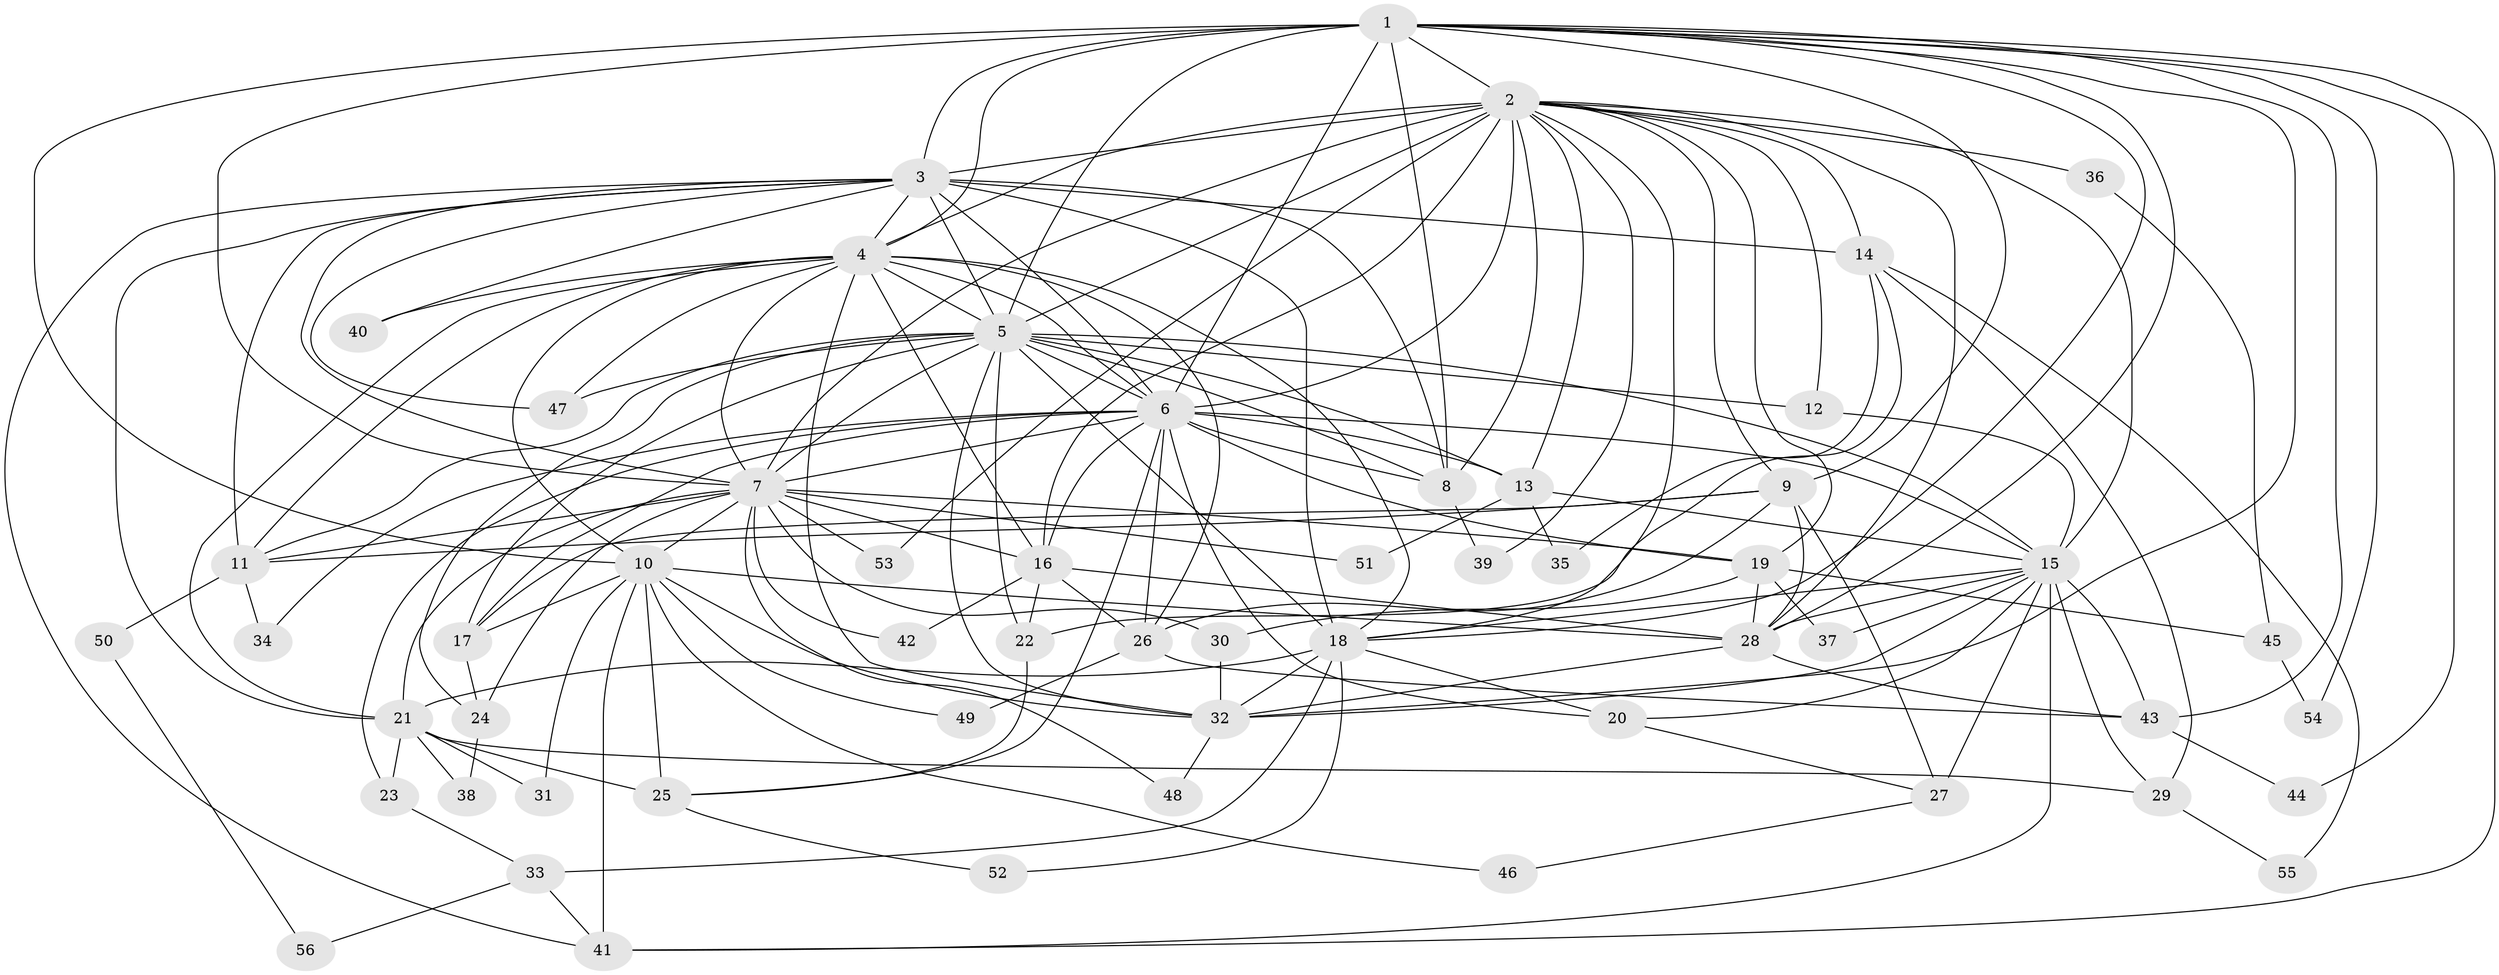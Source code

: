 // original degree distribution, {21: 0.0072992700729927005, 16: 0.0072992700729927005, 26: 0.0072992700729927005, 13: 0.0072992700729927005, 27: 0.0072992700729927005, 33: 0.0072992700729927005, 22: 0.0072992700729927005, 25: 0.0072992700729927005, 12: 0.0072992700729927005, 20: 0.0072992700729927005, 2: 0.46715328467153283, 4: 0.11678832116788321, 7: 0.0364963503649635, 5: 0.051094890510948905, 6: 0.021897810218978103, 3: 0.22627737226277372, 10: 0.0072992700729927005}
// Generated by graph-tools (version 1.1) at 2025/49/03/04/25 22:49:40]
// undirected, 56 vertices, 165 edges
graph export_dot {
  node [color=gray90,style=filled];
  1;
  2;
  3;
  4;
  5;
  6;
  7;
  8;
  9;
  10;
  11;
  12;
  13;
  14;
  15;
  16;
  17;
  18;
  19;
  20;
  21;
  22;
  23;
  24;
  25;
  26;
  27;
  28;
  29;
  30;
  31;
  32;
  33;
  34;
  35;
  36;
  37;
  38;
  39;
  40;
  41;
  42;
  43;
  44;
  45;
  46;
  47;
  48;
  49;
  50;
  51;
  52;
  53;
  54;
  55;
  56;
  1 -- 2 [weight=2.0];
  1 -- 3 [weight=2.0];
  1 -- 4 [weight=1.0];
  1 -- 5 [weight=2.0];
  1 -- 6 [weight=3.0];
  1 -- 7 [weight=1.0];
  1 -- 8 [weight=1.0];
  1 -- 9 [weight=1.0];
  1 -- 10 [weight=1.0];
  1 -- 18 [weight=1.0];
  1 -- 28 [weight=1.0];
  1 -- 32 [weight=1.0];
  1 -- 41 [weight=1.0];
  1 -- 43 [weight=1.0];
  1 -- 44 [weight=1.0];
  1 -- 54 [weight=1.0];
  2 -- 3 [weight=4.0];
  2 -- 4 [weight=2.0];
  2 -- 5 [weight=2.0];
  2 -- 6 [weight=4.0];
  2 -- 7 [weight=3.0];
  2 -- 8 [weight=1.0];
  2 -- 9 [weight=1.0];
  2 -- 12 [weight=2.0];
  2 -- 13 [weight=1.0];
  2 -- 14 [weight=2.0];
  2 -- 15 [weight=1.0];
  2 -- 16 [weight=1.0];
  2 -- 18 [weight=1.0];
  2 -- 19 [weight=1.0];
  2 -- 28 [weight=6.0];
  2 -- 36 [weight=1.0];
  2 -- 39 [weight=1.0];
  2 -- 53 [weight=1.0];
  3 -- 4 [weight=3.0];
  3 -- 5 [weight=2.0];
  3 -- 6 [weight=4.0];
  3 -- 7 [weight=2.0];
  3 -- 8 [weight=1.0];
  3 -- 11 [weight=1.0];
  3 -- 14 [weight=2.0];
  3 -- 18 [weight=8.0];
  3 -- 21 [weight=1.0];
  3 -- 40 [weight=2.0];
  3 -- 41 [weight=1.0];
  3 -- 47 [weight=1.0];
  4 -- 5 [weight=1.0];
  4 -- 6 [weight=2.0];
  4 -- 7 [weight=1.0];
  4 -- 10 [weight=7.0];
  4 -- 11 [weight=1.0];
  4 -- 16 [weight=1.0];
  4 -- 18 [weight=1.0];
  4 -- 21 [weight=1.0];
  4 -- 26 [weight=1.0];
  4 -- 32 [weight=1.0];
  4 -- 40 [weight=1.0];
  4 -- 47 [weight=1.0];
  5 -- 6 [weight=2.0];
  5 -- 7 [weight=1.0];
  5 -- 8 [weight=1.0];
  5 -- 11 [weight=1.0];
  5 -- 12 [weight=1.0];
  5 -- 13 [weight=1.0];
  5 -- 15 [weight=9.0];
  5 -- 17 [weight=2.0];
  5 -- 18 [weight=2.0];
  5 -- 22 [weight=1.0];
  5 -- 24 [weight=2.0];
  5 -- 32 [weight=1.0];
  5 -- 47 [weight=1.0];
  6 -- 7 [weight=11.0];
  6 -- 8 [weight=1.0];
  6 -- 13 [weight=2.0];
  6 -- 15 [weight=1.0];
  6 -- 16 [weight=1.0];
  6 -- 17 [weight=1.0];
  6 -- 19 [weight=1.0];
  6 -- 20 [weight=1.0];
  6 -- 23 [weight=1.0];
  6 -- 25 [weight=1.0];
  6 -- 26 [weight=1.0];
  6 -- 34 [weight=1.0];
  7 -- 10 [weight=1.0];
  7 -- 11 [weight=3.0];
  7 -- 16 [weight=1.0];
  7 -- 19 [weight=1.0];
  7 -- 21 [weight=1.0];
  7 -- 24 [weight=1.0];
  7 -- 30 [weight=1.0];
  7 -- 42 [weight=1.0];
  7 -- 48 [weight=1.0];
  7 -- 51 [weight=1.0];
  7 -- 53 [weight=1.0];
  8 -- 39 [weight=1.0];
  9 -- 11 [weight=1.0];
  9 -- 17 [weight=1.0];
  9 -- 26 [weight=1.0];
  9 -- 27 [weight=1.0];
  9 -- 28 [weight=1.0];
  10 -- 17 [weight=1.0];
  10 -- 25 [weight=1.0];
  10 -- 28 [weight=1.0];
  10 -- 31 [weight=1.0];
  10 -- 32 [weight=1.0];
  10 -- 41 [weight=1.0];
  10 -- 46 [weight=1.0];
  10 -- 49 [weight=1.0];
  11 -- 34 [weight=1.0];
  11 -- 50 [weight=2.0];
  12 -- 15 [weight=1.0];
  13 -- 15 [weight=1.0];
  13 -- 35 [weight=1.0];
  13 -- 51 [weight=1.0];
  14 -- 22 [weight=1.0];
  14 -- 29 [weight=1.0];
  14 -- 35 [weight=1.0];
  14 -- 55 [weight=1.0];
  15 -- 18 [weight=1.0];
  15 -- 20 [weight=1.0];
  15 -- 27 [weight=3.0];
  15 -- 28 [weight=1.0];
  15 -- 29 [weight=1.0];
  15 -- 32 [weight=1.0];
  15 -- 37 [weight=1.0];
  15 -- 41 [weight=1.0];
  15 -- 43 [weight=1.0];
  16 -- 22 [weight=1.0];
  16 -- 26 [weight=1.0];
  16 -- 28 [weight=2.0];
  16 -- 42 [weight=1.0];
  17 -- 24 [weight=1.0];
  18 -- 20 [weight=1.0];
  18 -- 21 [weight=1.0];
  18 -- 32 [weight=1.0];
  18 -- 33 [weight=1.0];
  18 -- 52 [weight=1.0];
  19 -- 28 [weight=1.0];
  19 -- 30 [weight=1.0];
  19 -- 37 [weight=1.0];
  19 -- 45 [weight=1.0];
  20 -- 27 [weight=1.0];
  21 -- 23 [weight=1.0];
  21 -- 25 [weight=2.0];
  21 -- 29 [weight=1.0];
  21 -- 31 [weight=1.0];
  21 -- 38 [weight=1.0];
  22 -- 25 [weight=1.0];
  23 -- 33 [weight=1.0];
  24 -- 38 [weight=1.0];
  25 -- 52 [weight=1.0];
  26 -- 43 [weight=1.0];
  26 -- 49 [weight=2.0];
  27 -- 46 [weight=1.0];
  28 -- 32 [weight=1.0];
  28 -- 43 [weight=1.0];
  29 -- 55 [weight=1.0];
  30 -- 32 [weight=1.0];
  32 -- 48 [weight=1.0];
  33 -- 41 [weight=1.0];
  33 -- 56 [weight=1.0];
  36 -- 45 [weight=1.0];
  43 -- 44 [weight=1.0];
  45 -- 54 [weight=1.0];
  50 -- 56 [weight=1.0];
}
